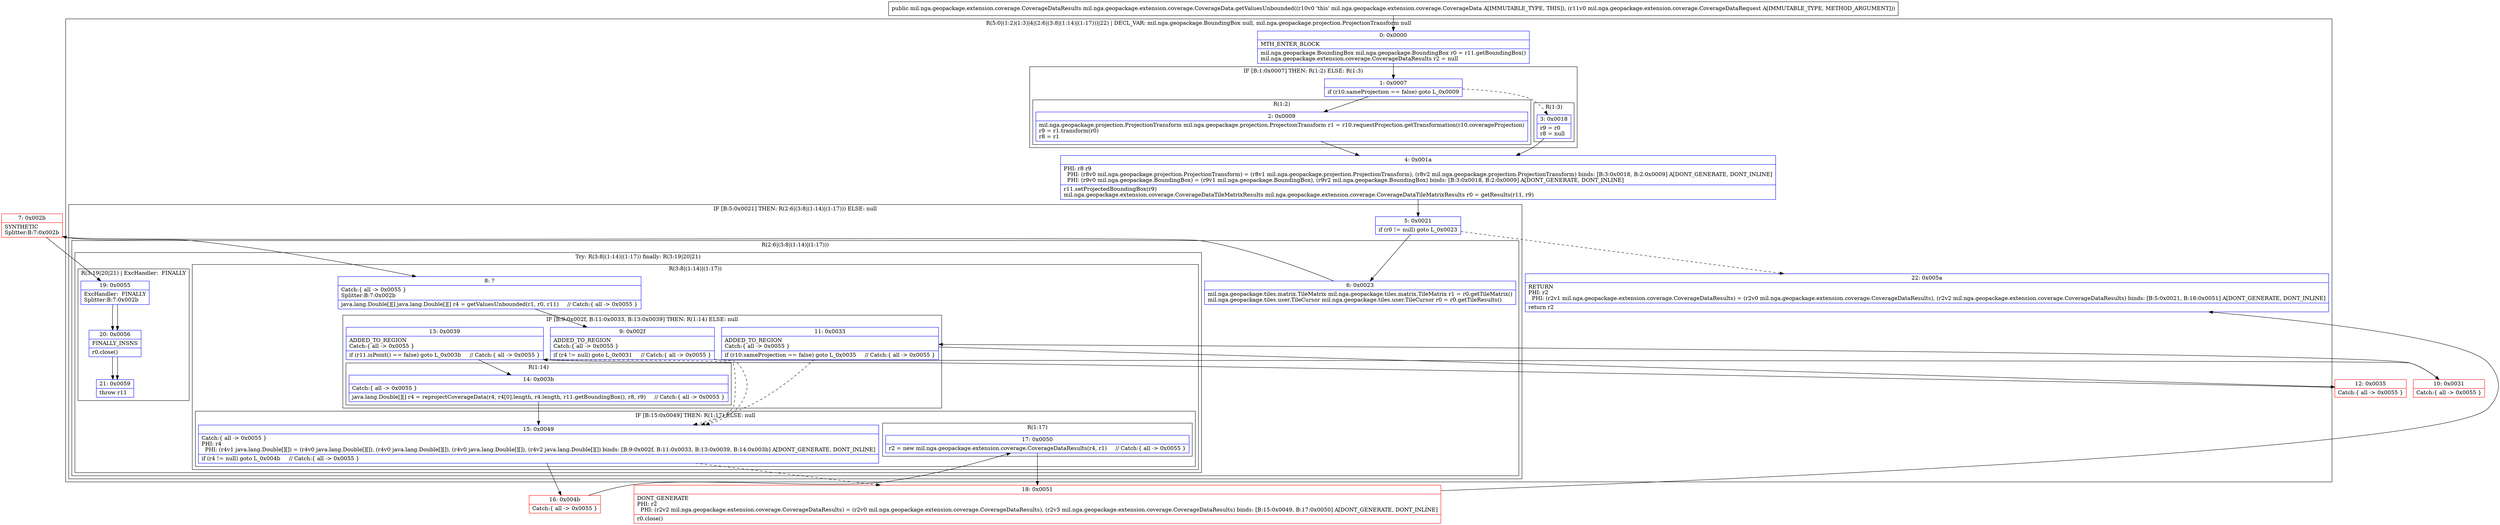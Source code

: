 digraph "CFG formil.nga.geopackage.extension.coverage.CoverageData.getValuesUnbounded(Lmil\/nga\/geopackage\/extension\/coverage\/CoverageDataRequest;)Lmil\/nga\/geopackage\/extension\/coverage\/CoverageDataResults;" {
subgraph cluster_Region_8833622 {
label = "R(5:0|(1:2)(1:3)|4|(2:6|(3:8|(1:14)|(1:17)))|22) | DECL_VAR: mil.nga.geopackage.BoundingBox null, mil.nga.geopackage.projection.ProjectionTransform null\l";
node [shape=record,color=blue];
Node_0 [shape=record,label="{0\:\ 0x0000|MTH_ENTER_BLOCK\l|mil.nga.geopackage.BoundingBox mil.nga.geopackage.BoundingBox r0 = r11.getBoundingBox()\lmil.nga.geopackage.extension.coverage.CoverageDataResults r2 = null\l}"];
subgraph cluster_IfRegion_167825562 {
label = "IF [B:1:0x0007] THEN: R(1:2) ELSE: R(1:3)";
node [shape=record,color=blue];
Node_1 [shape=record,label="{1\:\ 0x0007|if (r10.sameProjection == false) goto L_0x0009\l}"];
subgraph cluster_Region_1482387008 {
label = "R(1:2)";
node [shape=record,color=blue];
Node_2 [shape=record,label="{2\:\ 0x0009|mil.nga.geopackage.projection.ProjectionTransform mil.nga.geopackage.projection.ProjectionTransform r1 = r10.requestProjection.getTransformation(r10.coverageProjection)\lr9 = r1.transform(r0)\lr8 = r1\l}"];
}
subgraph cluster_Region_870380379 {
label = "R(1:3)";
node [shape=record,color=blue];
Node_3 [shape=record,label="{3\:\ 0x0018|r9 = r0\lr8 = null\l}"];
}
}
Node_4 [shape=record,label="{4\:\ 0x001a|PHI: r8 r9 \l  PHI: (r8v0 mil.nga.geopackage.projection.ProjectionTransform) = (r8v1 mil.nga.geopackage.projection.ProjectionTransform), (r8v2 mil.nga.geopackage.projection.ProjectionTransform) binds: [B:3:0x0018, B:2:0x0009] A[DONT_GENERATE, DONT_INLINE]\l  PHI: (r9v0 mil.nga.geopackage.BoundingBox) = (r9v1 mil.nga.geopackage.BoundingBox), (r9v2 mil.nga.geopackage.BoundingBox) binds: [B:3:0x0018, B:2:0x0009] A[DONT_GENERATE, DONT_INLINE]\l|r11.setProjectedBoundingBox(r9)\lmil.nga.geopackage.extension.coverage.CoverageDataTileMatrixResults mil.nga.geopackage.extension.coverage.CoverageDataTileMatrixResults r0 = getResults(r11, r9)\l}"];
subgraph cluster_IfRegion_243626760 {
label = "IF [B:5:0x0021] THEN: R(2:6|(3:8|(1:14)|(1:17))) ELSE: null";
node [shape=record,color=blue];
Node_5 [shape=record,label="{5\:\ 0x0021|if (r0 != null) goto L_0x0023\l}"];
subgraph cluster_Region_221197814 {
label = "R(2:6|(3:8|(1:14)|(1:17)))";
node [shape=record,color=blue];
Node_6 [shape=record,label="{6\:\ 0x0023|mil.nga.geopackage.tiles.matrix.TileMatrix mil.nga.geopackage.tiles.matrix.TileMatrix r1 = r0.getTileMatrix()\lmil.nga.geopackage.tiles.user.TileCursor mil.nga.geopackage.tiles.user.TileCursor r0 = r0.getTileResults()\l}"];
subgraph cluster_TryCatchRegion_101242067 {
label = "Try: R(3:8|(1:14)|(1:17)) finally: R(3:19|20|21)";
node [shape=record,color=blue];
subgraph cluster_Region_962688291 {
label = "R(3:8|(1:14)|(1:17))";
node [shape=record,color=blue];
Node_8 [shape=record,label="{8\:\ ?|Catch:\{ all \-\> 0x0055 \}\lSplitter:B:7:0x002b\l|java.lang.Double[][] java.lang.Double[][] r4 = getValuesUnbounded(r1, r0, r11)     \/\/ Catch:\{ all \-\> 0x0055 \}\l}"];
subgraph cluster_IfRegion_1847456210 {
label = "IF [B:9:0x002f, B:11:0x0033, B:13:0x0039] THEN: R(1:14) ELSE: null";
node [shape=record,color=blue];
Node_9 [shape=record,label="{9\:\ 0x002f|ADDED_TO_REGION\lCatch:\{ all \-\> 0x0055 \}\l|if (r4 != null) goto L_0x0031     \/\/ Catch:\{ all \-\> 0x0055 \}\l}"];
Node_11 [shape=record,label="{11\:\ 0x0033|ADDED_TO_REGION\lCatch:\{ all \-\> 0x0055 \}\l|if (r10.sameProjection == false) goto L_0x0035     \/\/ Catch:\{ all \-\> 0x0055 \}\l}"];
Node_13 [shape=record,label="{13\:\ 0x0039|ADDED_TO_REGION\lCatch:\{ all \-\> 0x0055 \}\l|if (r11.isPoint() == false) goto L_0x003b     \/\/ Catch:\{ all \-\> 0x0055 \}\l}"];
subgraph cluster_Region_443152364 {
label = "R(1:14)";
node [shape=record,color=blue];
Node_14 [shape=record,label="{14\:\ 0x003b|Catch:\{ all \-\> 0x0055 \}\l|java.lang.Double[][] r4 = reprojectCoverageData(r4, r4[0].length, r4.length, r11.getBoundingBox(), r8, r9)     \/\/ Catch:\{ all \-\> 0x0055 \}\l}"];
}
}
subgraph cluster_IfRegion_1550272863 {
label = "IF [B:15:0x0049] THEN: R(1:17) ELSE: null";
node [shape=record,color=blue];
Node_15 [shape=record,label="{15\:\ 0x0049|Catch:\{ all \-\> 0x0055 \}\lPHI: r4 \l  PHI: (r4v1 java.lang.Double[][]) = (r4v0 java.lang.Double[][]), (r4v0 java.lang.Double[][]), (r4v0 java.lang.Double[][]), (r4v2 java.lang.Double[][]) binds: [B:9:0x002f, B:11:0x0033, B:13:0x0039, B:14:0x003b] A[DONT_GENERATE, DONT_INLINE]\l|if (r4 != null) goto L_0x004b     \/\/ Catch:\{ all \-\> 0x0055 \}\l}"];
subgraph cluster_Region_954714680 {
label = "R(1:17)";
node [shape=record,color=blue];
Node_17 [shape=record,label="{17\:\ 0x0050|r2 = new mil.nga.geopackage.extension.coverage.CoverageDataResults(r4, r1)     \/\/ Catch:\{ all \-\> 0x0055 \}\l}"];
}
}
}
subgraph cluster_Region_1062329917 {
label = "R(3:19|20|21) | ExcHandler:  FINALLY\l";
node [shape=record,color=blue];
Node_19 [shape=record,label="{19\:\ 0x0055|ExcHandler:  FINALLY\lSplitter:B:7:0x002b\l}"];
Node_20 [shape=record,label="{20\:\ 0x0056|FINALLY_INSNS\l|r0.close()\l}"];
Node_21 [shape=record,label="{21\:\ 0x0059|throw r11\l}"];
}
}
}
}
Node_22 [shape=record,label="{22\:\ 0x005a|RETURN\lPHI: r2 \l  PHI: (r2v1 mil.nga.geopackage.extension.coverage.CoverageDataResults) = (r2v0 mil.nga.geopackage.extension.coverage.CoverageDataResults), (r2v2 mil.nga.geopackage.extension.coverage.CoverageDataResults) binds: [B:5:0x0021, B:18:0x0051] A[DONT_GENERATE, DONT_INLINE]\l|return r2\l}"];
}
subgraph cluster_Region_1062329917 {
label = "R(3:19|20|21) | ExcHandler:  FINALLY\l";
node [shape=record,color=blue];
Node_19 [shape=record,label="{19\:\ 0x0055|ExcHandler:  FINALLY\lSplitter:B:7:0x002b\l}"];
Node_20 [shape=record,label="{20\:\ 0x0056|FINALLY_INSNS\l|r0.close()\l}"];
Node_21 [shape=record,label="{21\:\ 0x0059|throw r11\l}"];
}
Node_7 [shape=record,color=red,label="{7\:\ 0x002b|SYNTHETIC\lSplitter:B:7:0x002b\l}"];
Node_10 [shape=record,color=red,label="{10\:\ 0x0031|Catch:\{ all \-\> 0x0055 \}\l}"];
Node_12 [shape=record,color=red,label="{12\:\ 0x0035|Catch:\{ all \-\> 0x0055 \}\l}"];
Node_16 [shape=record,color=red,label="{16\:\ 0x004b|Catch:\{ all \-\> 0x0055 \}\l}"];
Node_18 [shape=record,color=red,label="{18\:\ 0x0051|DONT_GENERATE\lPHI: r2 \l  PHI: (r2v2 mil.nga.geopackage.extension.coverage.CoverageDataResults) = (r2v0 mil.nga.geopackage.extension.coverage.CoverageDataResults), (r2v3 mil.nga.geopackage.extension.coverage.CoverageDataResults) binds: [B:15:0x0049, B:17:0x0050] A[DONT_GENERATE, DONT_INLINE]\l|r0.close()\l}"];
MethodNode[shape=record,label="{public mil.nga.geopackage.extension.coverage.CoverageDataResults mil.nga.geopackage.extension.coverage.CoverageData.getValuesUnbounded((r10v0 'this' mil.nga.geopackage.extension.coverage.CoverageData A[IMMUTABLE_TYPE, THIS]), (r11v0 mil.nga.geopackage.extension.coverage.CoverageDataRequest A[IMMUTABLE_TYPE, METHOD_ARGUMENT])) }"];
MethodNode -> Node_0;
Node_0 -> Node_1;
Node_1 -> Node_2;
Node_1 -> Node_3[style=dashed];
Node_2 -> Node_4;
Node_3 -> Node_4;
Node_4 -> Node_5;
Node_5 -> Node_6;
Node_5 -> Node_22[style=dashed];
Node_6 -> Node_7;
Node_8 -> Node_9;
Node_9 -> Node_10;
Node_9 -> Node_15[style=dashed];
Node_11 -> Node_12;
Node_11 -> Node_15[style=dashed];
Node_13 -> Node_14;
Node_13 -> Node_15[style=dashed];
Node_14 -> Node_15;
Node_15 -> Node_16;
Node_15 -> Node_18[style=dashed];
Node_17 -> Node_18;
Node_19 -> Node_20;
Node_20 -> Node_21;
Node_19 -> Node_20;
Node_20 -> Node_21;
Node_7 -> Node_8;
Node_7 -> Node_19;
Node_10 -> Node_11;
Node_12 -> Node_13;
Node_16 -> Node_17;
Node_18 -> Node_22;
}

